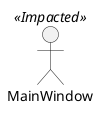 @startuml

skinparam class {
	BackgroundColor<<Impacted>> LightCoral
	FontColor<<Impacted>> Red
}

MainWindow <<Impacted>>

@enduml
